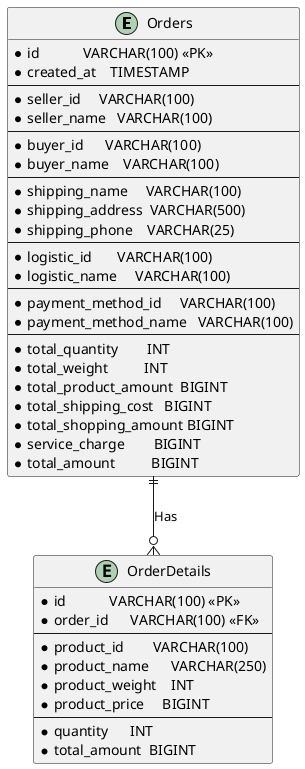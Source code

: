 @startuml tokopedia-order-history

entity Orders{
    * id            VARCHAR(100) <<PK>>
    * created_at    TIMESTAMP
    --
    * seller_id     VARCHAR(100)
    * seller_name   VARCHAR(100)
    --
    * buyer_id      VARCHAR(100)
    * buyer_name    VARCHAR(100)
    --
    * shipping_name     VARCHAR(100)
    * shipping_address  VARCHAR(500)
    * shipping_phone    VARCHAR(25)
    --
    * logistic_id       VARCHAR(100)
    * logistic_name     VARCHAR(100)
    --
    * payment_method_id     VARCHAR(100)
    * payment_method_name   VARCHAR(100)
    --
    * total_quantity        INT
    * total_weight          INT
    * total_product_amount  BIGINT
    * total_shipping_cost   BIGINT
    * total_shopping_amount BIGINT
    * service_charge        BIGINT
    * total_amount          BIGINT
}

entity OrderDetails {
    * id            VARCHAR(100) <<PK>>
    * order_id      VARCHAR(100) <<FK>>
    --
    * product_id        VARCHAR(100)
    * product_name      VARCHAR(250)
    * product_weight    INT
    * product_price     BIGINT
    --
    * quantity      INT
    * total_amount  BIGINT
}

Orders ||--o{ OrderDetails : Has

@enduml